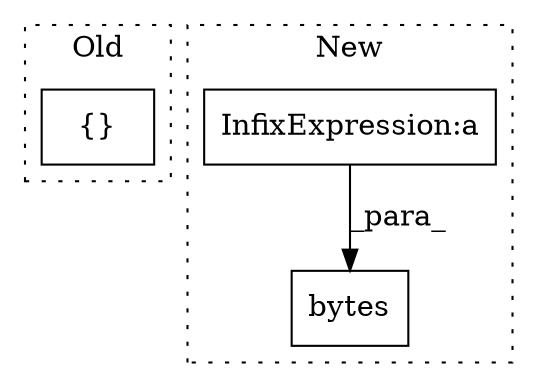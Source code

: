 digraph G {
subgraph cluster0 {
1 [label="{}" a="4" s="5343" l="2" shape="box"];
label = "Old";
style="dotted";
}
subgraph cluster1 {
2 [label="bytes" a="32" s="6779,6847" l="6,1" shape="box"];
3 [label="InfixExpression:a" a="27" s="6798" l="18" shape="box"];
label = "New";
style="dotted";
}
3 -> 2 [label="_para_"];
}